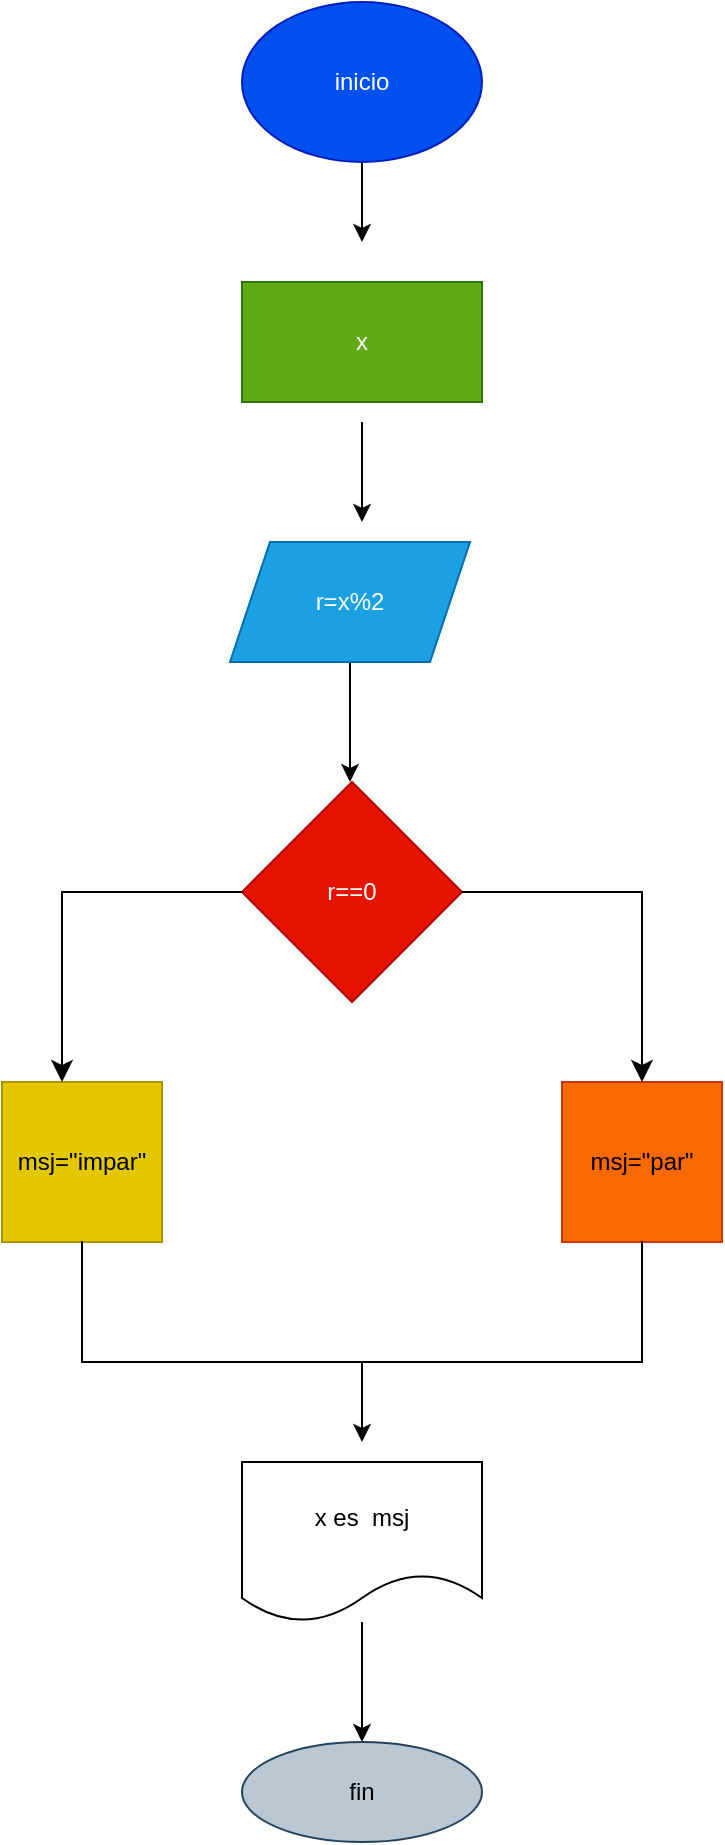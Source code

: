 <mxfile>
    <diagram id="p92tRZTRlEANj9KAF9aQ" name="Page-1">
        <mxGraphModel dx="1207" dy="440" grid="1" gridSize="10" guides="1" tooltips="1" connect="1" arrows="1" fold="1" page="1" pageScale="1" pageWidth="827" pageHeight="1169" math="0" shadow="0">
            <root>
                <mxCell id="0"/>
                <mxCell id="1" parent="0"/>
                <mxCell id="3" style="edgeStyle=none;html=1;" edge="1" parent="1" source="2">
                    <mxGeometry relative="1" as="geometry">
                        <mxPoint x="360" y="200" as="targetPoint"/>
                    </mxGeometry>
                </mxCell>
                <mxCell id="2" value="inicio" style="ellipse;whiteSpace=wrap;html=1;fillColor=#0050ef;fontColor=#ffffff;strokeColor=#001DBC;" vertex="1" parent="1">
                    <mxGeometry x="300" y="80" width="120" height="80" as="geometry"/>
                </mxCell>
                <mxCell id="5" style="edgeStyle=none;html=1;" edge="1" parent="1">
                    <mxGeometry relative="1" as="geometry">
                        <mxPoint x="360" y="340" as="targetPoint"/>
                        <mxPoint x="360" y="290" as="sourcePoint"/>
                    </mxGeometry>
                </mxCell>
                <mxCell id="7" style="edgeStyle=none;html=1;" edge="1" parent="1" source="6">
                    <mxGeometry relative="1" as="geometry">
                        <mxPoint x="354" y="470" as="targetPoint"/>
                    </mxGeometry>
                </mxCell>
                <mxCell id="6" value="r=x%2" style="shape=parallelogram;perimeter=parallelogramPerimeter;whiteSpace=wrap;html=1;fixedSize=1;fillColor=#1ba1e2;fontColor=#ffffff;strokeColor=#006EAF;" vertex="1" parent="1">
                    <mxGeometry x="294" y="350" width="120" height="60" as="geometry"/>
                </mxCell>
                <mxCell id="9" value="r==0" style="rhombus;whiteSpace=wrap;html=1;fillColor=#e51400;fontColor=#ffffff;strokeColor=#B20000;" vertex="1" parent="1">
                    <mxGeometry x="300" y="470" width="110" height="110" as="geometry"/>
                </mxCell>
                <mxCell id="13" value="msj=&quot;par&quot;" style="whiteSpace=wrap;html=1;aspect=fixed;fillColor=#fa6800;fontColor=#000000;strokeColor=#C73500;" vertex="1" parent="1">
                    <mxGeometry x="460" y="620" width="80" height="80" as="geometry"/>
                </mxCell>
                <mxCell id="17" value="msj=&quot;impar&quot;" style="whiteSpace=wrap;html=1;aspect=fixed;fillColor=#e3c800;fontColor=#000000;strokeColor=#B09500;" vertex="1" parent="1">
                    <mxGeometry x="180" y="620" width="80" height="80" as="geometry"/>
                </mxCell>
                <mxCell id="18" value="x" style="rounded=0;whiteSpace=wrap;html=1;fillColor=#60a917;fontColor=#ffffff;strokeColor=#2D7600;" vertex="1" parent="1">
                    <mxGeometry x="300" y="220" width="120" height="60" as="geometry"/>
                </mxCell>
                <mxCell id="23" value="" style="edgeStyle=segmentEdgeStyle;endArrow=classic;html=1;curved=0;rounded=0;endSize=8;startSize=8;exitX=0;exitY=0.5;exitDx=0;exitDy=0;" edge="1" parent="1" source="9">
                    <mxGeometry width="50" height="50" relative="1" as="geometry">
                        <mxPoint x="190" y="590" as="sourcePoint"/>
                        <mxPoint x="210" y="620" as="targetPoint"/>
                    </mxGeometry>
                </mxCell>
                <mxCell id="27" style="edgeStyle=none;html=1;" edge="1" parent="1" source="24">
                    <mxGeometry relative="1" as="geometry">
                        <mxPoint x="360" y="800" as="targetPoint"/>
                    </mxGeometry>
                </mxCell>
                <mxCell id="24" value="" style="shape=partialRectangle;whiteSpace=wrap;html=1;bottom=1;right=1;left=1;top=0;fillColor=none;routingCenterX=-0.5;" vertex="1" parent="1">
                    <mxGeometry x="220" y="700" width="280" height="60" as="geometry"/>
                </mxCell>
                <mxCell id="26" value="" style="edgeStyle=segmentEdgeStyle;endArrow=classic;html=1;curved=0;rounded=0;endSize=8;startSize=8;exitX=1;exitY=0.5;exitDx=0;exitDy=0;" edge="1" parent="1" source="9">
                    <mxGeometry width="50" height="50" relative="1" as="geometry">
                        <mxPoint x="450" y="580" as="sourcePoint"/>
                        <mxPoint x="500" y="620" as="targetPoint"/>
                        <Array as="points">
                            <mxPoint x="500" y="525"/>
                        </Array>
                    </mxGeometry>
                </mxCell>
                <mxCell id="29" style="edgeStyle=none;html=1;" edge="1" parent="1" source="28">
                    <mxGeometry relative="1" as="geometry">
                        <mxPoint x="360" y="950" as="targetPoint"/>
                    </mxGeometry>
                </mxCell>
                <mxCell id="28" value="x es&amp;nbsp; msj" style="shape=document;whiteSpace=wrap;html=1;boundedLbl=1;" vertex="1" parent="1">
                    <mxGeometry x="300" y="810" width="120" height="80" as="geometry"/>
                </mxCell>
                <mxCell id="30" value="fin" style="ellipse;whiteSpace=wrap;html=1;fillColor=#bac8d3;strokeColor=#23445d;" vertex="1" parent="1">
                    <mxGeometry x="300" y="950" width="120" height="50" as="geometry"/>
                </mxCell>
            </root>
        </mxGraphModel>
    </diagram>
</mxfile>